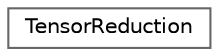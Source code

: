 digraph "类继承关系图"
{
 // LATEX_PDF_SIZE
  bgcolor="transparent";
  edge [fontname=Helvetica,fontsize=10,labelfontname=Helvetica,labelfontsize=10];
  node [fontname=Helvetica,fontsize=10,shape=box,height=0.2,width=0.4];
  rankdir="LR";
  Node0 [id="Node000000",label="TensorReduction",height=0.2,width=0.4,color="grey40", fillcolor="white", style="filled",URL="$class_tensor_reduction.html",tooltip="Tensor reduction class."];
}
